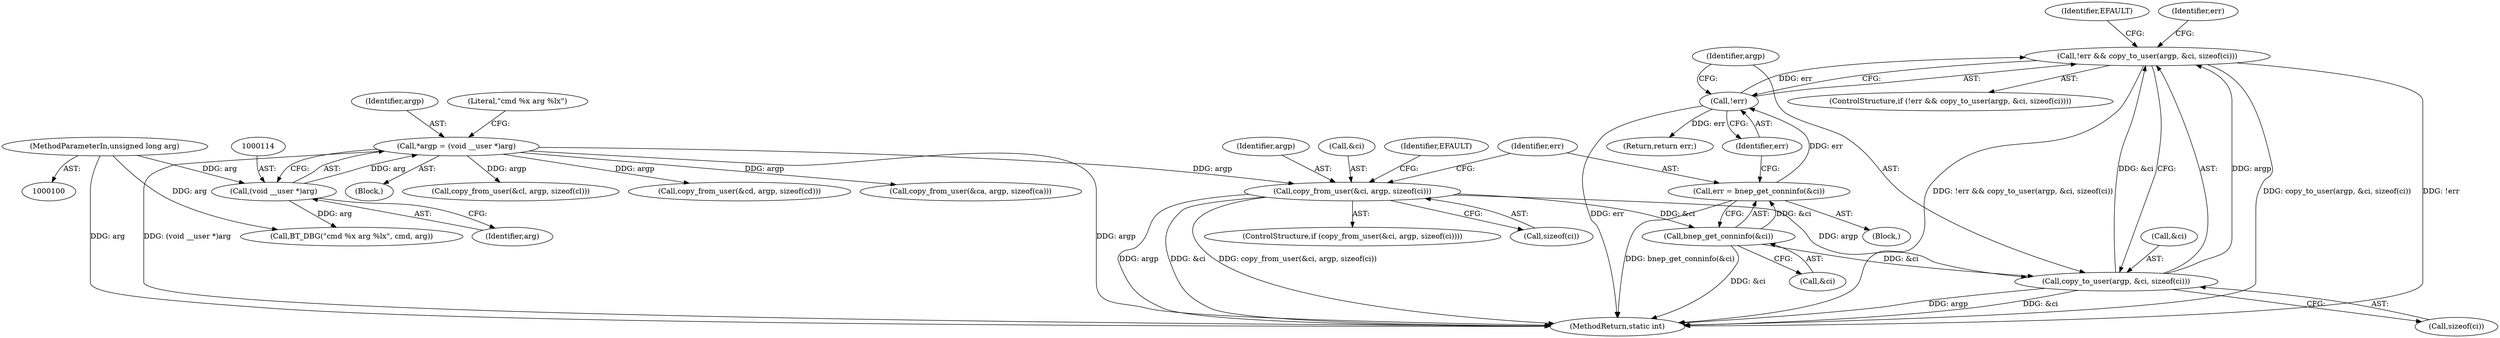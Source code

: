 digraph "0_linux_43629f8f5ea32a998d06d1bb41eefa0e821ff573@API" {
"1000286" [label="(Call,!err && copy_to_user(argp, &ci, sizeof(ci)))"];
"1000287" [label="(Call,!err)"];
"1000280" [label="(Call,err = bnep_get_conninfo(&ci))"];
"1000282" [label="(Call,bnep_get_conninfo(&ci))"];
"1000271" [label="(Call,copy_from_user(&ci, argp, sizeof(ci)))"];
"1000111" [label="(Call,*argp = (void __user *)arg)"];
"1000113" [label="(Call,(void __user *)arg)"];
"1000103" [label="(MethodParameterIn,unsigned long arg)"];
"1000289" [label="(Call,copy_to_user(argp, &ci, sizeof(ci)))"];
"1000274" [label="(Identifier,argp)"];
"1000104" [label="(Block,)"];
"1000103" [label="(MethodParameterIn,unsigned long arg)"];
"1000288" [label="(Identifier,err)"];
"1000231" [label="(Call,copy_from_user(&cl, argp, sizeof(cl)))"];
"1000272" [label="(Call,&ci)"];
"1000111" [label="(Call,*argp = (void __user *)arg)"];
"1000115" [label="(Identifier,arg)"];
"1000279" [label="(Identifier,EFAULT)"];
"1000280" [label="(Call,err = bnep_get_conninfo(&ci))"];
"1000271" [label="(Call,copy_from_user(&ci, argp, sizeof(ci)))"];
"1000286" [label="(Call,!err && copy_to_user(argp, &ci, sizeof(ci)))"];
"1000297" [label="(Identifier,EFAULT)"];
"1000216" [label="(Call,copy_from_user(&cd, argp, sizeof(cd)))"];
"1000291" [label="(Call,&ci)"];
"1000275" [label="(Call,sizeof(ci))"];
"1000281" [label="(Identifier,err)"];
"1000283" [label="(Call,&ci)"];
"1000293" [label="(Call,sizeof(ci))"];
"1000299" [label="(Identifier,err)"];
"1000290" [label="(Identifier,argp)"];
"1000282" [label="(Call,bnep_get_conninfo(&ci))"];
"1000133" [label="(Call,copy_from_user(&ca, argp, sizeof(ca)))"];
"1000270" [label="(ControlStructure,if (copy_from_user(&ci, argp, sizeof(ci))))"];
"1000289" [label="(Call,copy_to_user(argp, &ci, sizeof(ci)))"];
"1000113" [label="(Call,(void __user *)arg)"];
"1000112" [label="(Identifier,argp)"];
"1000287" [label="(Call,!err)"];
"1000285" [label="(ControlStructure,if (!err && copy_to_user(argp, &ci, sizeof(ci))))"];
"1000118" [label="(Literal,\"cmd %x arg %lx\")"];
"1000306" [label="(MethodReturn,static int)"];
"1000298" [label="(Return,return err;)"];
"1000123" [label="(Block,)"];
"1000117" [label="(Call,BT_DBG(\"cmd %x arg %lx\", cmd, arg))"];
"1000286" -> "1000285"  [label="AST: "];
"1000286" -> "1000287"  [label="CFG: "];
"1000286" -> "1000289"  [label="CFG: "];
"1000287" -> "1000286"  [label="AST: "];
"1000289" -> "1000286"  [label="AST: "];
"1000297" -> "1000286"  [label="CFG: "];
"1000299" -> "1000286"  [label="CFG: "];
"1000286" -> "1000306"  [label="DDG: !err && copy_to_user(argp, &ci, sizeof(ci))"];
"1000286" -> "1000306"  [label="DDG: !err"];
"1000286" -> "1000306"  [label="DDG: copy_to_user(argp, &ci, sizeof(ci))"];
"1000287" -> "1000286"  [label="DDG: err"];
"1000289" -> "1000286"  [label="DDG: argp"];
"1000289" -> "1000286"  [label="DDG: &ci"];
"1000287" -> "1000288"  [label="CFG: "];
"1000288" -> "1000287"  [label="AST: "];
"1000290" -> "1000287"  [label="CFG: "];
"1000287" -> "1000306"  [label="DDG: err"];
"1000280" -> "1000287"  [label="DDG: err"];
"1000287" -> "1000298"  [label="DDG: err"];
"1000280" -> "1000123"  [label="AST: "];
"1000280" -> "1000282"  [label="CFG: "];
"1000281" -> "1000280"  [label="AST: "];
"1000282" -> "1000280"  [label="AST: "];
"1000288" -> "1000280"  [label="CFG: "];
"1000280" -> "1000306"  [label="DDG: bnep_get_conninfo(&ci)"];
"1000282" -> "1000280"  [label="DDG: &ci"];
"1000282" -> "1000283"  [label="CFG: "];
"1000283" -> "1000282"  [label="AST: "];
"1000282" -> "1000306"  [label="DDG: &ci"];
"1000271" -> "1000282"  [label="DDG: &ci"];
"1000282" -> "1000289"  [label="DDG: &ci"];
"1000271" -> "1000270"  [label="AST: "];
"1000271" -> "1000275"  [label="CFG: "];
"1000272" -> "1000271"  [label="AST: "];
"1000274" -> "1000271"  [label="AST: "];
"1000275" -> "1000271"  [label="AST: "];
"1000279" -> "1000271"  [label="CFG: "];
"1000281" -> "1000271"  [label="CFG: "];
"1000271" -> "1000306"  [label="DDG: argp"];
"1000271" -> "1000306"  [label="DDG: &ci"];
"1000271" -> "1000306"  [label="DDG: copy_from_user(&ci, argp, sizeof(ci))"];
"1000111" -> "1000271"  [label="DDG: argp"];
"1000271" -> "1000289"  [label="DDG: argp"];
"1000111" -> "1000104"  [label="AST: "];
"1000111" -> "1000113"  [label="CFG: "];
"1000112" -> "1000111"  [label="AST: "];
"1000113" -> "1000111"  [label="AST: "];
"1000118" -> "1000111"  [label="CFG: "];
"1000111" -> "1000306"  [label="DDG: argp"];
"1000111" -> "1000306"  [label="DDG: (void __user *)arg"];
"1000113" -> "1000111"  [label="DDG: arg"];
"1000111" -> "1000133"  [label="DDG: argp"];
"1000111" -> "1000216"  [label="DDG: argp"];
"1000111" -> "1000231"  [label="DDG: argp"];
"1000113" -> "1000115"  [label="CFG: "];
"1000114" -> "1000113"  [label="AST: "];
"1000115" -> "1000113"  [label="AST: "];
"1000103" -> "1000113"  [label="DDG: arg"];
"1000113" -> "1000117"  [label="DDG: arg"];
"1000103" -> "1000100"  [label="AST: "];
"1000103" -> "1000306"  [label="DDG: arg"];
"1000103" -> "1000117"  [label="DDG: arg"];
"1000289" -> "1000293"  [label="CFG: "];
"1000290" -> "1000289"  [label="AST: "];
"1000291" -> "1000289"  [label="AST: "];
"1000293" -> "1000289"  [label="AST: "];
"1000289" -> "1000306"  [label="DDG: &ci"];
"1000289" -> "1000306"  [label="DDG: argp"];
}
